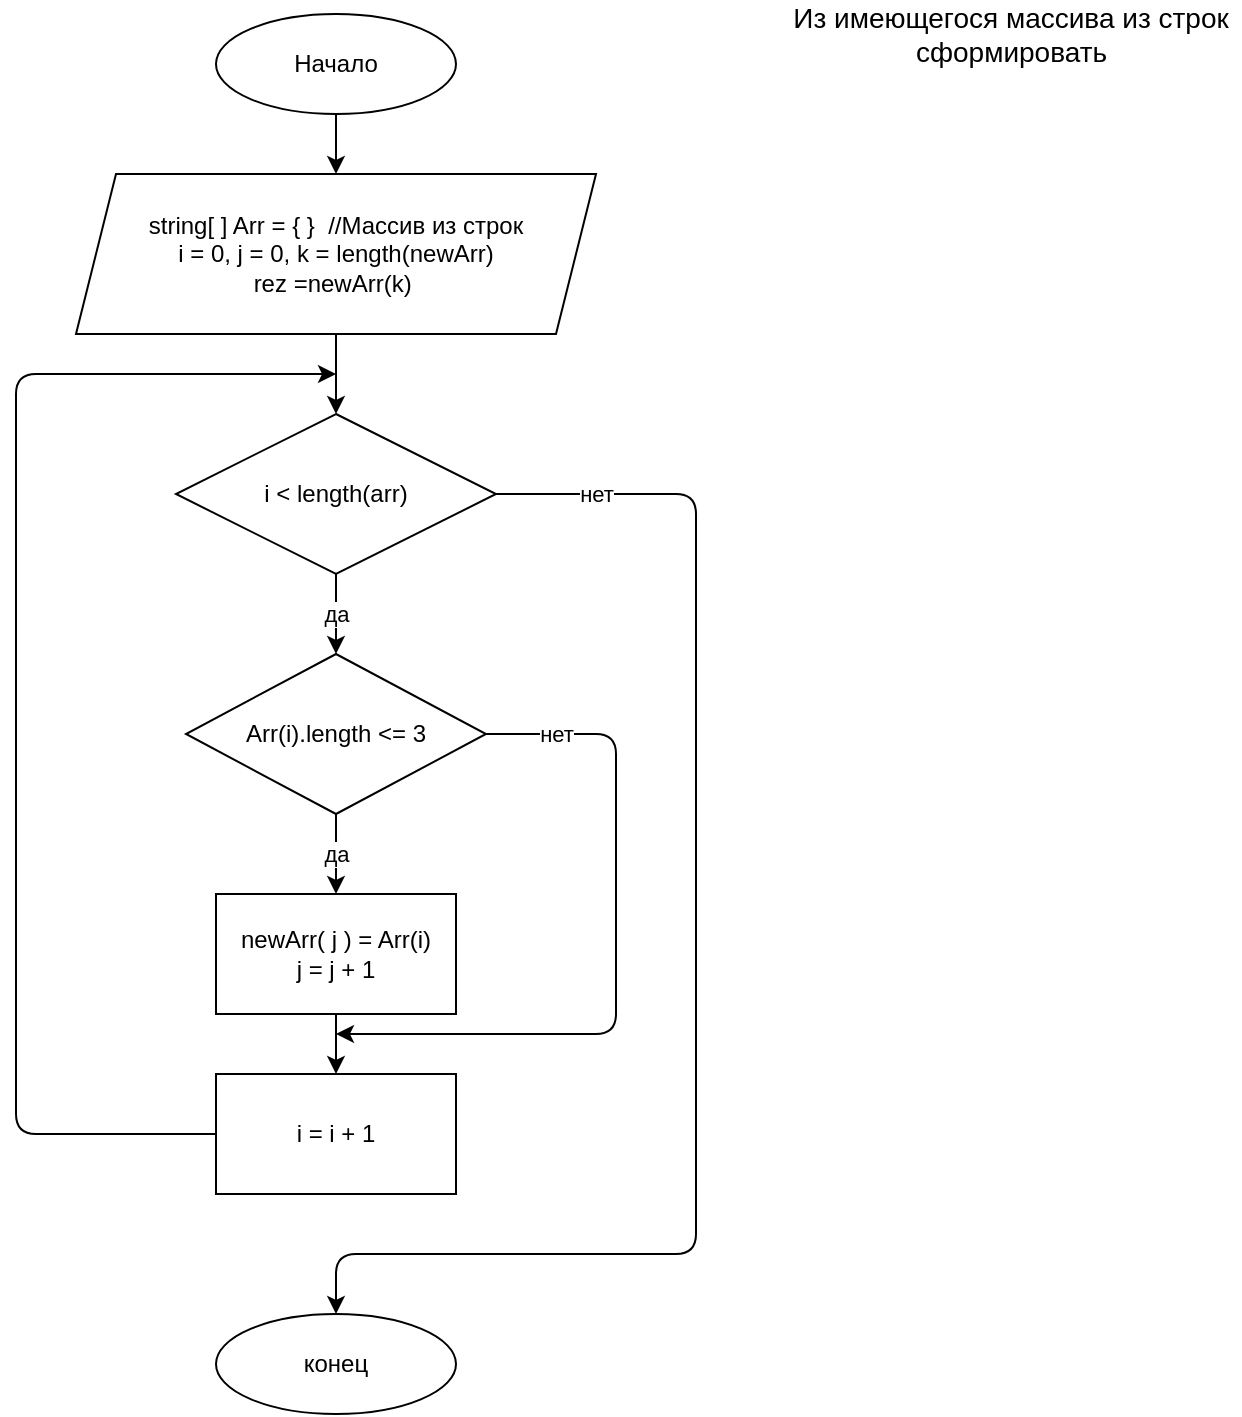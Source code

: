 <mxfile>
    <diagram id="7OpQGK_ZxRmKuOdx2Hto" name="Страница 1">
        <mxGraphModel dx="815" dy="593" grid="1" gridSize="10" guides="1" tooltips="1" connect="1" arrows="1" fold="1" page="1" pageScale="1" pageWidth="827" pageHeight="1169" math="0" shadow="0">
            <root>
                <mxCell id="0"/>
                <mxCell id="1" parent="0"/>
                <mxCell id="18" value="" style="edgeStyle=none;html=1;" edge="1" parent="1" source="2" target="3">
                    <mxGeometry relative="1" as="geometry"/>
                </mxCell>
                <mxCell id="2" value="Начало" style="ellipse;whiteSpace=wrap;html=1;" vertex="1" parent="1">
                    <mxGeometry x="260" y="40" width="120" height="50" as="geometry"/>
                </mxCell>
                <mxCell id="10" value="" style="edgeStyle=none;html=1;" edge="1" parent="1" source="3" target="4">
                    <mxGeometry relative="1" as="geometry"/>
                </mxCell>
                <mxCell id="3" value="string[ ] Arr = { }&amp;nbsp; //Массив из строк&lt;br&gt;i = 0, j = 0, k = length(newArr)&lt;br&gt;rez =newArr(k)&amp;nbsp;" style="shape=parallelogram;perimeter=parallelogramPerimeter;whiteSpace=wrap;html=1;fixedSize=1;" vertex="1" parent="1">
                    <mxGeometry x="190" y="120" width="260" height="80" as="geometry"/>
                </mxCell>
                <mxCell id="11" value="да" style="edgeStyle=none;html=1;" edge="1" parent="1" source="4" target="6">
                    <mxGeometry relative="1" as="geometry"/>
                </mxCell>
                <mxCell id="17" value="нет" style="edgeStyle=none;html=1;" edge="1" parent="1" source="4" target="15">
                    <mxGeometry x="-0.855" relative="1" as="geometry">
                        <Array as="points">
                            <mxPoint x="500" y="280"/>
                            <mxPoint x="500" y="490"/>
                            <mxPoint x="500" y="660"/>
                            <mxPoint x="320" y="660"/>
                        </Array>
                        <mxPoint as="offset"/>
                    </mxGeometry>
                </mxCell>
                <mxCell id="4" value="i &amp;lt; length(arr)" style="rhombus;whiteSpace=wrap;html=1;" vertex="1" parent="1">
                    <mxGeometry x="240" y="240" width="160" height="80" as="geometry"/>
                </mxCell>
                <mxCell id="9" value="нет" style="edgeStyle=none;html=1;exitX=1;exitY=0.5;exitDx=0;exitDy=0;" edge="1" parent="1" source="6">
                    <mxGeometry x="-0.803" relative="1" as="geometry">
                        <mxPoint x="320" y="550" as="targetPoint"/>
                        <Array as="points">
                            <mxPoint x="460" y="400"/>
                            <mxPoint x="460" y="490"/>
                            <mxPoint x="460" y="520"/>
                            <mxPoint x="460" y="550"/>
                        </Array>
                        <mxPoint as="offset"/>
                    </mxGeometry>
                </mxCell>
                <mxCell id="12" value="да" style="edgeStyle=none;html=1;" edge="1" parent="1" source="6" target="7">
                    <mxGeometry relative="1" as="geometry"/>
                </mxCell>
                <mxCell id="6" value="Arr(i).length &amp;lt;= 3" style="rhombus;whiteSpace=wrap;html=1;" vertex="1" parent="1">
                    <mxGeometry x="245" y="360" width="150" height="80" as="geometry"/>
                </mxCell>
                <mxCell id="13" value="" style="edgeStyle=none;html=1;" edge="1" parent="1" source="7" target="8">
                    <mxGeometry relative="1" as="geometry"/>
                </mxCell>
                <mxCell id="7" value="newArr( j ) = Arr(i)&lt;br&gt;j = j + 1" style="rounded=0;whiteSpace=wrap;html=1;" vertex="1" parent="1">
                    <mxGeometry x="260" y="480" width="120" height="60" as="geometry"/>
                </mxCell>
                <mxCell id="14" style="edgeStyle=none;html=1;" edge="1" parent="1" source="8">
                    <mxGeometry relative="1" as="geometry">
                        <mxPoint x="320" y="220" as="targetPoint"/>
                        <Array as="points">
                            <mxPoint x="160" y="600"/>
                            <mxPoint x="160" y="400"/>
                            <mxPoint x="160" y="220"/>
                        </Array>
                    </mxGeometry>
                </mxCell>
                <mxCell id="8" value="i = i + 1" style="rounded=0;whiteSpace=wrap;html=1;" vertex="1" parent="1">
                    <mxGeometry x="260" y="570" width="120" height="60" as="geometry"/>
                </mxCell>
                <mxCell id="15" value="конец" style="ellipse;whiteSpace=wrap;html=1;" vertex="1" parent="1">
                    <mxGeometry x="260" y="690" width="120" height="50" as="geometry"/>
                </mxCell>
                <mxCell id="19" value="&lt;font style=&quot;font-size: 14px&quot;&gt;Из имеющегося массива из строк&lt;br&gt;&amp;nbsp;сформировать&lt;/font&gt;&amp;nbsp;" style="text;html=1;align=center;verticalAlign=middle;resizable=0;points=[];autosize=1;strokeColor=none;fillColor=none;" vertex="1" parent="1">
                    <mxGeometry x="542" y="35" width="230" height="30" as="geometry"/>
                </mxCell>
            </root>
        </mxGraphModel>
    </diagram>
</mxfile>